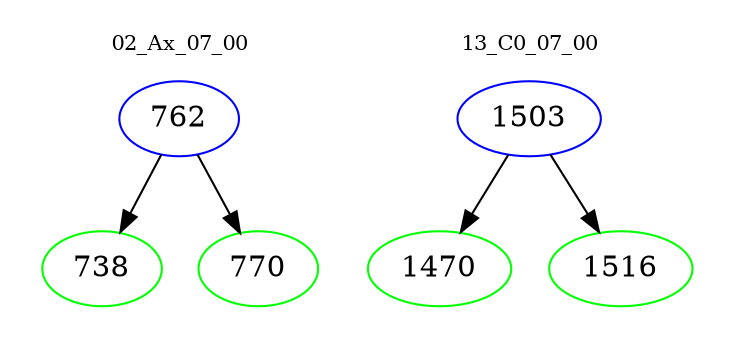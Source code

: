 digraph{
subgraph cluster_0 {
color = white
label = "02_Ax_07_00";
fontsize=10;
T0_762 [label="762", color="blue"]
T0_762 -> T0_738 [color="black"]
T0_738 [label="738", color="green"]
T0_762 -> T0_770 [color="black"]
T0_770 [label="770", color="green"]
}
subgraph cluster_1 {
color = white
label = "13_C0_07_00";
fontsize=10;
T1_1503 [label="1503", color="blue"]
T1_1503 -> T1_1470 [color="black"]
T1_1470 [label="1470", color="green"]
T1_1503 -> T1_1516 [color="black"]
T1_1516 [label="1516", color="green"]
}
}
